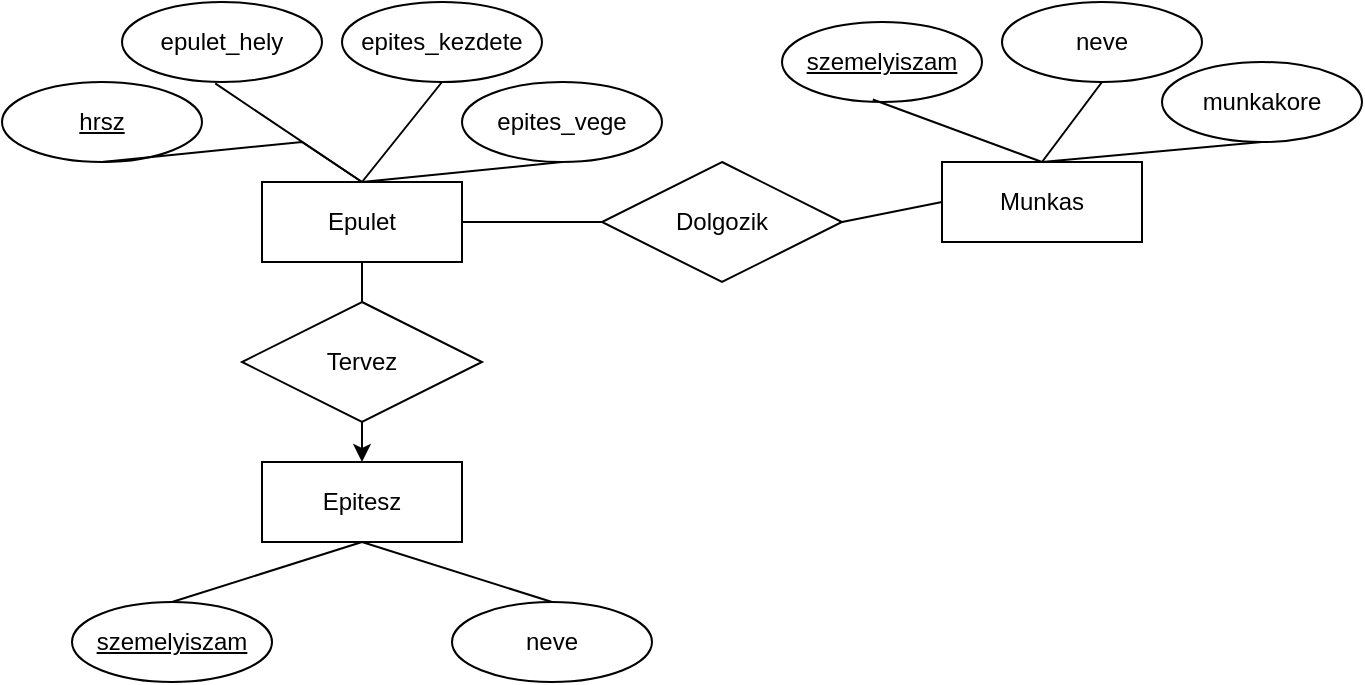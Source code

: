 <mxfile version="20.8.3" type="device"><diagram id="_P5oYdFEomwiM4jC20Ad" name="Page-1"><mxGraphModel dx="682" dy="455" grid="1" gridSize="10" guides="1" tooltips="1" connect="1" arrows="1" fold="1" page="1" pageScale="1" pageWidth="827" pageHeight="1169" math="0" shadow="0"><root><mxCell id="0"/><mxCell id="1" parent="0"/><mxCell id="t21nWH5u9aqQZ-ZXL-J--7" value="Munkas" style="whiteSpace=wrap;html=1;align=center;" vertex="1" parent="1"><mxGeometry x="540" y="350" width="100" height="40" as="geometry"/></mxCell><mxCell id="t21nWH5u9aqQZ-ZXL-J--10" value="Epitesz" style="whiteSpace=wrap;html=1;align=center;" vertex="1" parent="1"><mxGeometry x="200" y="500" width="100" height="40" as="geometry"/></mxCell><mxCell id="t21nWH5u9aqQZ-ZXL-J--11" value="Epulet" style="whiteSpace=wrap;html=1;align=center;" vertex="1" parent="1"><mxGeometry x="200" y="360" width="100" height="40" as="geometry"/></mxCell><mxCell id="t21nWH5u9aqQZ-ZXL-J--13" value="hrsz" style="ellipse;whiteSpace=wrap;html=1;align=center;fontStyle=4;" vertex="1" parent="1"><mxGeometry x="70" y="310" width="100" height="40" as="geometry"/></mxCell><mxCell id="t21nWH5u9aqQZ-ZXL-J--14" value="epulet_hely" style="ellipse;whiteSpace=wrap;html=1;align=center;" vertex="1" parent="1"><mxGeometry x="130" y="270" width="100" height="40" as="geometry"/></mxCell><mxCell id="t21nWH5u9aqQZ-ZXL-J--17" value="" style="endArrow=none;html=1;rounded=0;exitX=0.5;exitY=1;exitDx=0;exitDy=0;entryX=0.5;entryY=0;entryDx=0;entryDy=0;" edge="1" parent="1" source="t21nWH5u9aqQZ-ZXL-J--13" target="t21nWH5u9aqQZ-ZXL-J--11"><mxGeometry relative="1" as="geometry"><mxPoint x="390" y="370" as="sourcePoint"/><mxPoint x="550" y="370" as="targetPoint"/><Array as="points"><mxPoint x="220" y="340"/></Array></mxGeometry></mxCell><mxCell id="t21nWH5u9aqQZ-ZXL-J--18" value="" style="endArrow=none;html=1;rounded=0;exitX=0.5;exitY=0;exitDx=0;exitDy=0;entryX=0.466;entryY=1.018;entryDx=0;entryDy=0;entryPerimeter=0;" edge="1" parent="1" source="t21nWH5u9aqQZ-ZXL-J--11" target="t21nWH5u9aqQZ-ZXL-J--14"><mxGeometry relative="1" as="geometry"><mxPoint x="390" y="370" as="sourcePoint"/><mxPoint x="550" y="370" as="targetPoint"/></mxGeometry></mxCell><mxCell id="t21nWH5u9aqQZ-ZXL-J--19" value="epites_kezdete" style="ellipse;whiteSpace=wrap;html=1;align=center;" vertex="1" parent="1"><mxGeometry x="240" y="270" width="100" height="40" as="geometry"/></mxCell><mxCell id="t21nWH5u9aqQZ-ZXL-J--20" value="epites_vege" style="ellipse;whiteSpace=wrap;html=1;align=center;" vertex="1" parent="1"><mxGeometry x="300" y="310" width="100" height="40" as="geometry"/></mxCell><mxCell id="t21nWH5u9aqQZ-ZXL-J--21" value="" style="endArrow=none;html=1;rounded=0;exitX=0.5;exitY=0;exitDx=0;exitDy=0;entryX=0.5;entryY=1;entryDx=0;entryDy=0;" edge="1" parent="1" source="t21nWH5u9aqQZ-ZXL-J--11" target="t21nWH5u9aqQZ-ZXL-J--19"><mxGeometry relative="1" as="geometry"><mxPoint x="320" y="370" as="sourcePoint"/><mxPoint x="480" y="370" as="targetPoint"/></mxGeometry></mxCell><mxCell id="t21nWH5u9aqQZ-ZXL-J--22" value="" style="endArrow=none;html=1;rounded=0;entryX=0.5;entryY=1;entryDx=0;entryDy=0;" edge="1" parent="1" target="t21nWH5u9aqQZ-ZXL-J--20"><mxGeometry relative="1" as="geometry"><mxPoint x="250" y="360" as="sourcePoint"/><mxPoint x="300" y="320" as="targetPoint"/></mxGeometry></mxCell><mxCell id="t21nWH5u9aqQZ-ZXL-J--23" value="szemelyiszam" style="ellipse;whiteSpace=wrap;html=1;align=center;fontStyle=4;" vertex="1" parent="1"><mxGeometry x="460" y="280" width="100" height="40" as="geometry"/></mxCell><mxCell id="t21nWH5u9aqQZ-ZXL-J--24" value="" style="endArrow=none;html=1;rounded=0;exitX=0.454;exitY=0.968;exitDx=0;exitDy=0;exitPerimeter=0;entryX=0.5;entryY=0;entryDx=0;entryDy=0;" edge="1" parent="1" source="t21nWH5u9aqQZ-ZXL-J--23" target="t21nWH5u9aqQZ-ZXL-J--7"><mxGeometry relative="1" as="geometry"><mxPoint x="350" y="370" as="sourcePoint"/><mxPoint x="510" y="370" as="targetPoint"/></mxGeometry></mxCell><mxCell id="t21nWH5u9aqQZ-ZXL-J--25" value="neve" style="ellipse;whiteSpace=wrap;html=1;align=center;" vertex="1" parent="1"><mxGeometry x="570" y="270" width="100" height="40" as="geometry"/></mxCell><mxCell id="t21nWH5u9aqQZ-ZXL-J--26" value="munkakore" style="ellipse;whiteSpace=wrap;html=1;align=center;" vertex="1" parent="1"><mxGeometry x="650" y="300" width="100" height="40" as="geometry"/></mxCell><mxCell id="t21nWH5u9aqQZ-ZXL-J--27" value="" style="endArrow=none;html=1;rounded=0;exitX=0.5;exitY=1;exitDx=0;exitDy=0;entryX=0.5;entryY=0;entryDx=0;entryDy=0;" edge="1" parent="1" source="t21nWH5u9aqQZ-ZXL-J--25" target="t21nWH5u9aqQZ-ZXL-J--7"><mxGeometry relative="1" as="geometry"><mxPoint x="350" y="370" as="sourcePoint"/><mxPoint x="510" y="370" as="targetPoint"/></mxGeometry></mxCell><mxCell id="t21nWH5u9aqQZ-ZXL-J--28" value="" style="endArrow=none;html=1;rounded=0;exitX=0.5;exitY=1;exitDx=0;exitDy=0;" edge="1" parent="1" source="t21nWH5u9aqQZ-ZXL-J--26"><mxGeometry relative="1" as="geometry"><mxPoint x="630" y="320" as="sourcePoint"/><mxPoint x="590" y="350" as="targetPoint"/></mxGeometry></mxCell><mxCell id="t21nWH5u9aqQZ-ZXL-J--29" value="szemelyiszam" style="ellipse;whiteSpace=wrap;html=1;align=center;fontStyle=4;" vertex="1" parent="1"><mxGeometry x="105" y="570" width="100" height="40" as="geometry"/></mxCell><mxCell id="t21nWH5u9aqQZ-ZXL-J--30" value="" style="endArrow=none;html=1;rounded=0;exitX=0.5;exitY=1;exitDx=0;exitDy=0;entryX=0.5;entryY=0;entryDx=0;entryDy=0;" edge="1" parent="1" source="t21nWH5u9aqQZ-ZXL-J--10" target="t21nWH5u9aqQZ-ZXL-J--29"><mxGeometry relative="1" as="geometry"><mxPoint x="350.4" y="368.72" as="sourcePoint"/><mxPoint x="435" y="400" as="targetPoint"/></mxGeometry></mxCell><mxCell id="t21nWH5u9aqQZ-ZXL-J--31" value="neve" style="ellipse;whiteSpace=wrap;html=1;align=center;" vertex="1" parent="1"><mxGeometry x="295" y="570" width="100" height="40" as="geometry"/></mxCell><mxCell id="t21nWH5u9aqQZ-ZXL-J--32" value="" style="endArrow=none;html=1;rounded=0;exitX=0.5;exitY=1;exitDx=0;exitDy=0;entryX=0.5;entryY=0;entryDx=0;entryDy=0;" edge="1" parent="1" source="t21nWH5u9aqQZ-ZXL-J--10" target="t21nWH5u9aqQZ-ZXL-J--31"><mxGeometry relative="1" as="geometry"><mxPoint x="185" y="410" as="sourcePoint"/><mxPoint x="345" y="410" as="targetPoint"/></mxGeometry></mxCell><mxCell id="t21nWH5u9aqQZ-ZXL-J--34" value="Dolgozik" style="shape=rhombus;perimeter=rhombusPerimeter;whiteSpace=wrap;html=1;align=center;" vertex="1" parent="1"><mxGeometry x="370" y="350" width="120" height="60" as="geometry"/></mxCell><mxCell id="t21nWH5u9aqQZ-ZXL-J--35" value="" style="endArrow=none;html=1;rounded=0;exitX=1;exitY=0.5;exitDx=0;exitDy=0;" edge="1" parent="1" source="t21nWH5u9aqQZ-ZXL-J--11" target="t21nWH5u9aqQZ-ZXL-J--34"><mxGeometry relative="1" as="geometry"><mxPoint x="350" y="290" as="sourcePoint"/><mxPoint x="510" y="290" as="targetPoint"/></mxGeometry></mxCell><mxCell id="t21nWH5u9aqQZ-ZXL-J--41" value="" style="endArrow=none;html=1;rounded=0;entryX=0;entryY=0.5;entryDx=0;entryDy=0;exitX=1;exitY=0.5;exitDx=0;exitDy=0;" edge="1" parent="1" source="t21nWH5u9aqQZ-ZXL-J--34" target="t21nWH5u9aqQZ-ZXL-J--7"><mxGeometry relative="1" as="geometry"><mxPoint x="340" y="290" as="sourcePoint"/><mxPoint x="500" y="290" as="targetPoint"/></mxGeometry></mxCell><mxCell id="t21nWH5u9aqQZ-ZXL-J--42" value="Tervez" style="shape=rhombus;perimeter=rhombusPerimeter;whiteSpace=wrap;html=1;align=center;" vertex="1" parent="1"><mxGeometry x="190" y="420" width="120" height="60" as="geometry"/></mxCell><mxCell id="t21nWH5u9aqQZ-ZXL-J--43" value="" style="endArrow=none;html=1;rounded=0;exitX=0.5;exitY=1;exitDx=0;exitDy=0;" edge="1" parent="1" source="t21nWH5u9aqQZ-ZXL-J--11" target="t21nWH5u9aqQZ-ZXL-J--42"><mxGeometry relative="1" as="geometry"><mxPoint x="270" y="410" as="sourcePoint"/><mxPoint x="430" y="410" as="targetPoint"/></mxGeometry></mxCell><mxCell id="t21nWH5u9aqQZ-ZXL-J--44" value="" style="endArrow=classic;html=1;rounded=0;exitX=0.5;exitY=1;exitDx=0;exitDy=0;" edge="1" parent="1" source="t21nWH5u9aqQZ-ZXL-J--42" target="t21nWH5u9aqQZ-ZXL-J--10"><mxGeometry width="50" height="50" relative="1" as="geometry"><mxPoint x="330" y="440" as="sourcePoint"/><mxPoint x="380" y="390" as="targetPoint"/></mxGeometry></mxCell></root></mxGraphModel></diagram></mxfile>